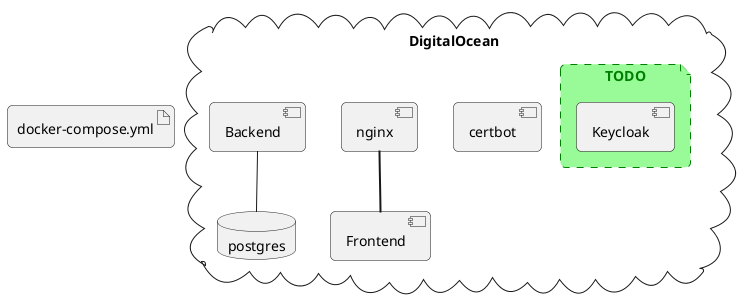@startuml
skinparam roundCorner 10

artifact "docker-compose.yml"

cloud DigitalOcean {
  component certbot
  component nginx
  component Frontend
  component Backend
  database postgres
  file TODO #palegreen;line:green;line.dashed;text:green {
  component Keycloak
  }
}

nginx == Frontend
Backend -- postgres

@enduml
